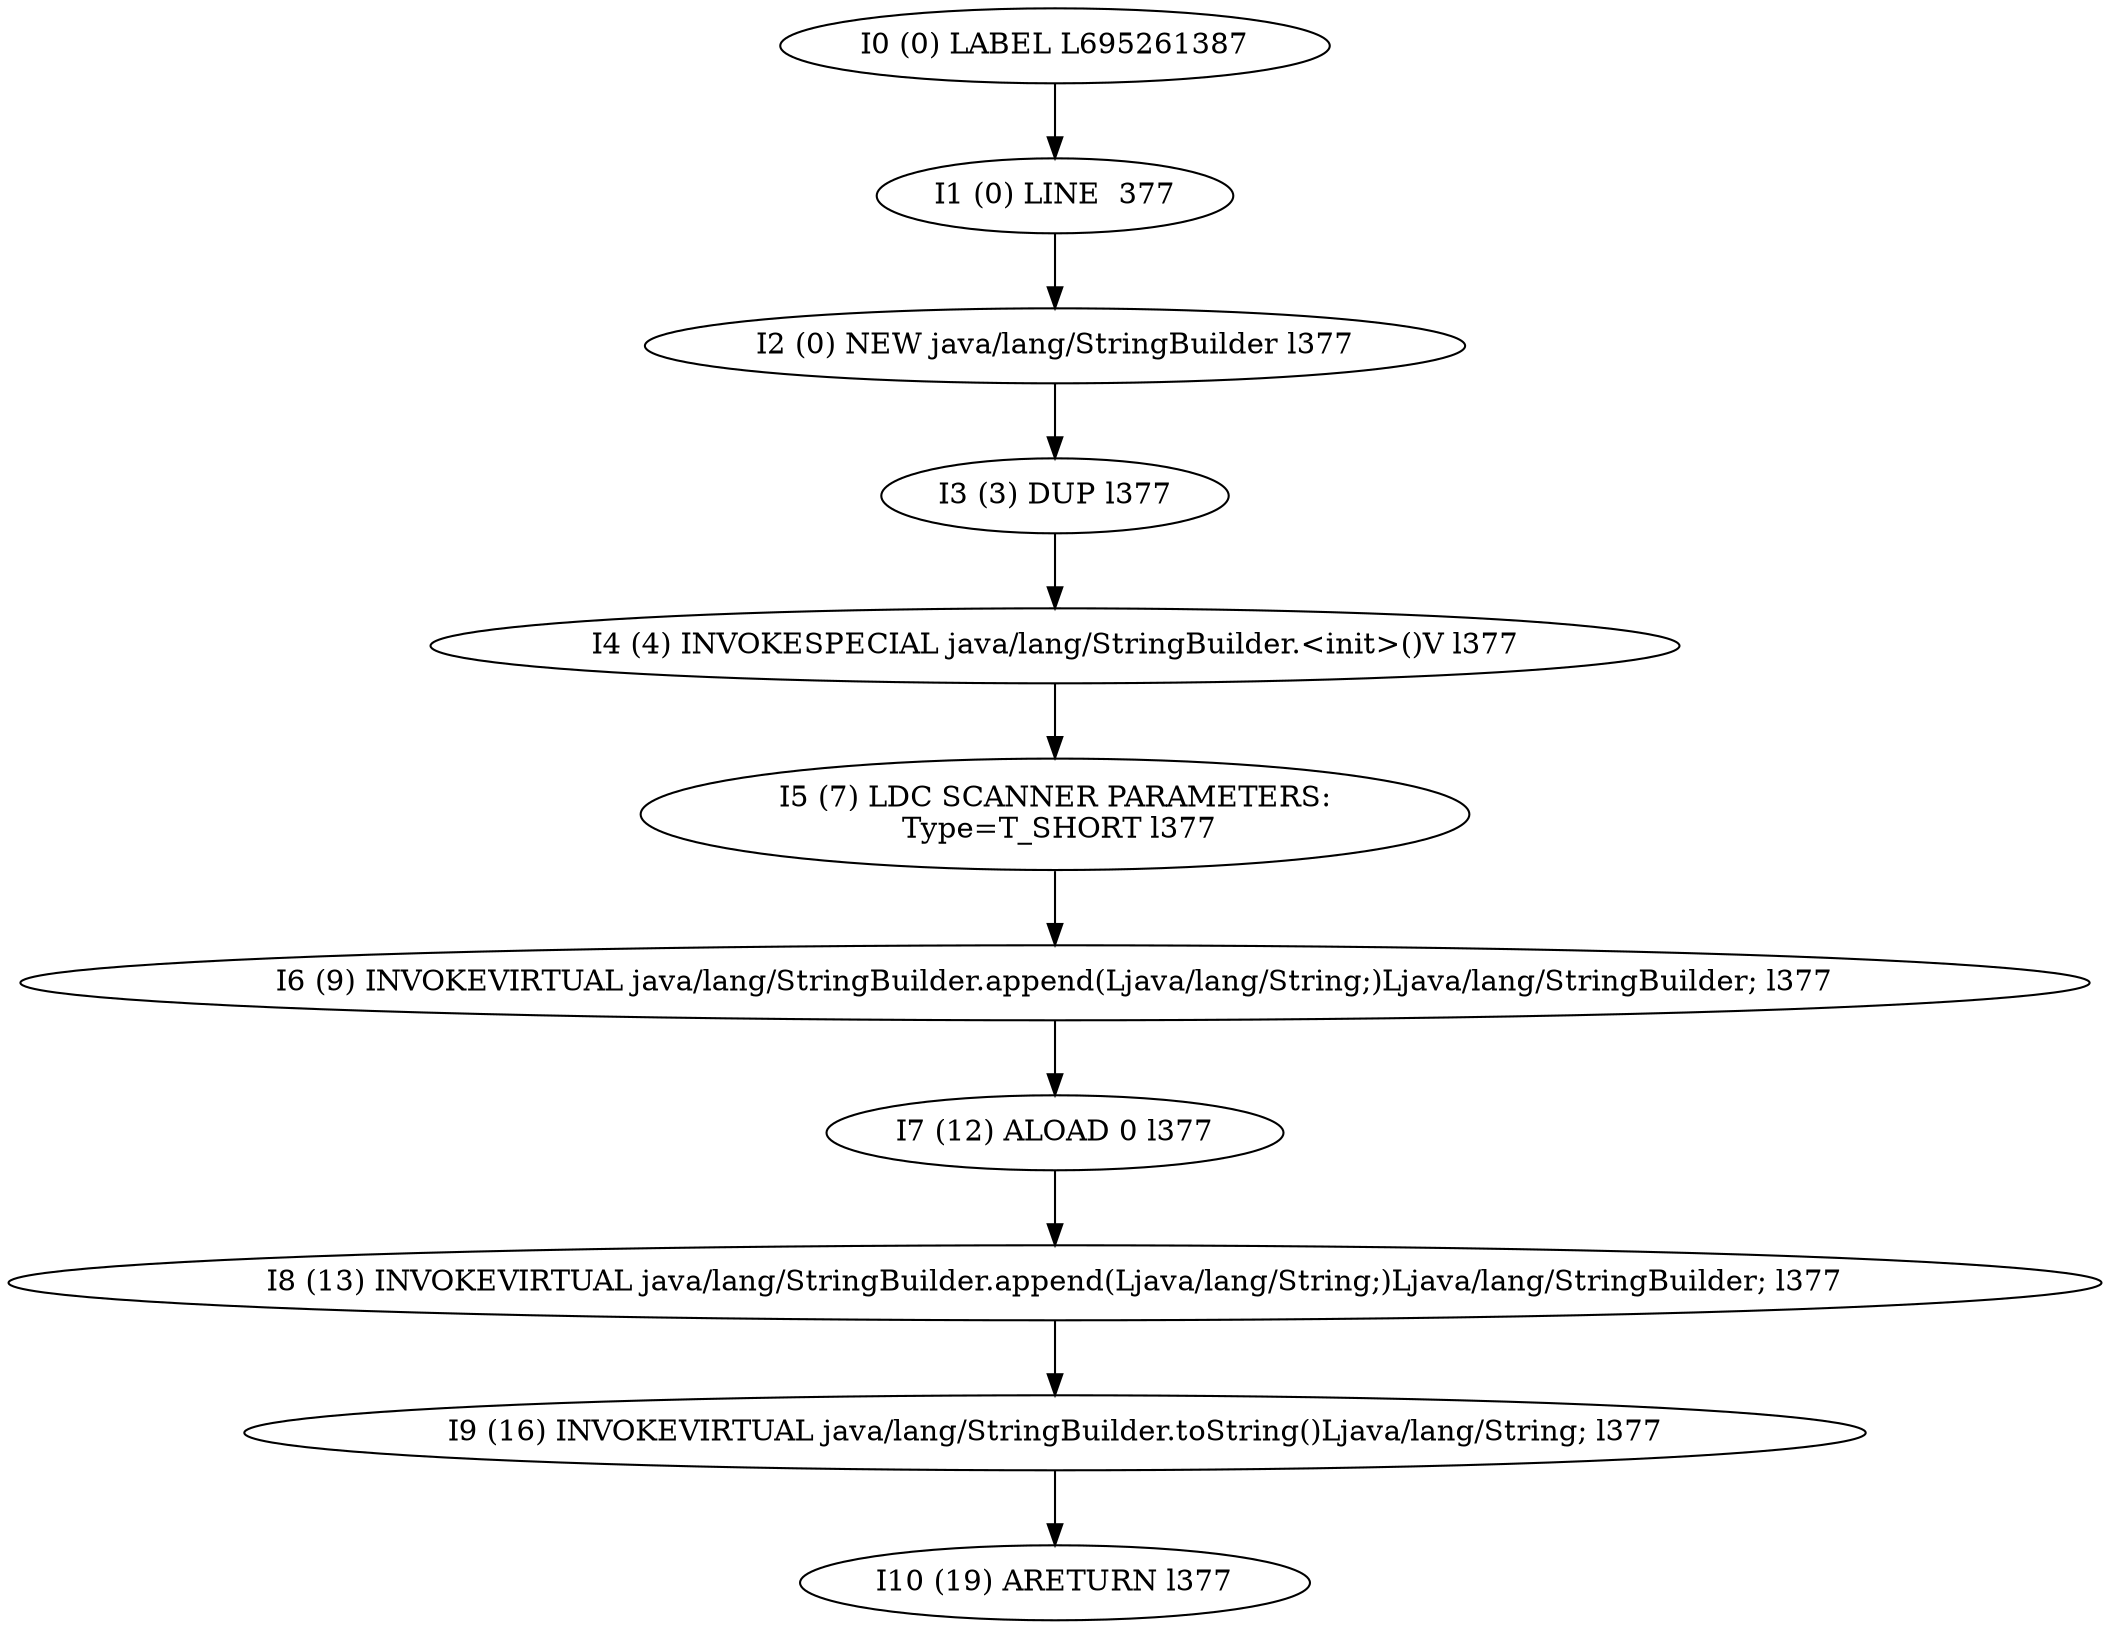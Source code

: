 digraph G {
  1 [ label="I0 (0) LABEL L695261387" ];
  2 [ label="I1 (0) LINE  377" ];
  3 [ label="I2 (0) NEW java/lang/StringBuilder l377" ];
  4 [ label="I3 (3) DUP l377" ];
  5 [ label="I4 (4) INVOKESPECIAL java/lang/StringBuilder.<init>()V l377" ];
  6 [ label="I5 (7) LDC SCANNER PARAMETERS:
 Type=T_SHORT l377" ];
  7 [ label="I6 (9) INVOKEVIRTUAL java/lang/StringBuilder.append(Ljava/lang/String;)Ljava/lang/StringBuilder; l377" ];
  8 [ label="I7 (12) ALOAD 0 l377" ];
  9 [ label="I8 (13) INVOKEVIRTUAL java/lang/StringBuilder.append(Ljava/lang/String;)Ljava/lang/StringBuilder; l377" ];
  10 [ label="I9 (16) INVOKEVIRTUAL java/lang/StringBuilder.toString()Ljava/lang/String; l377" ];
  11 [ label="I10 (19) ARETURN l377" ];
  1 -> 2 [ label="" ];
  2 -> 3 [ label="" ];
  3 -> 4 [ label="" ];
  4 -> 5 [ label="" ];
  5 -> 6 [ label="" ];
  6 -> 7 [ label="" ];
  7 -> 8 [ label="" ];
  8 -> 9 [ label="" ];
  9 -> 10 [ label="" ];
  10 -> 11 [ label="" ];
}
